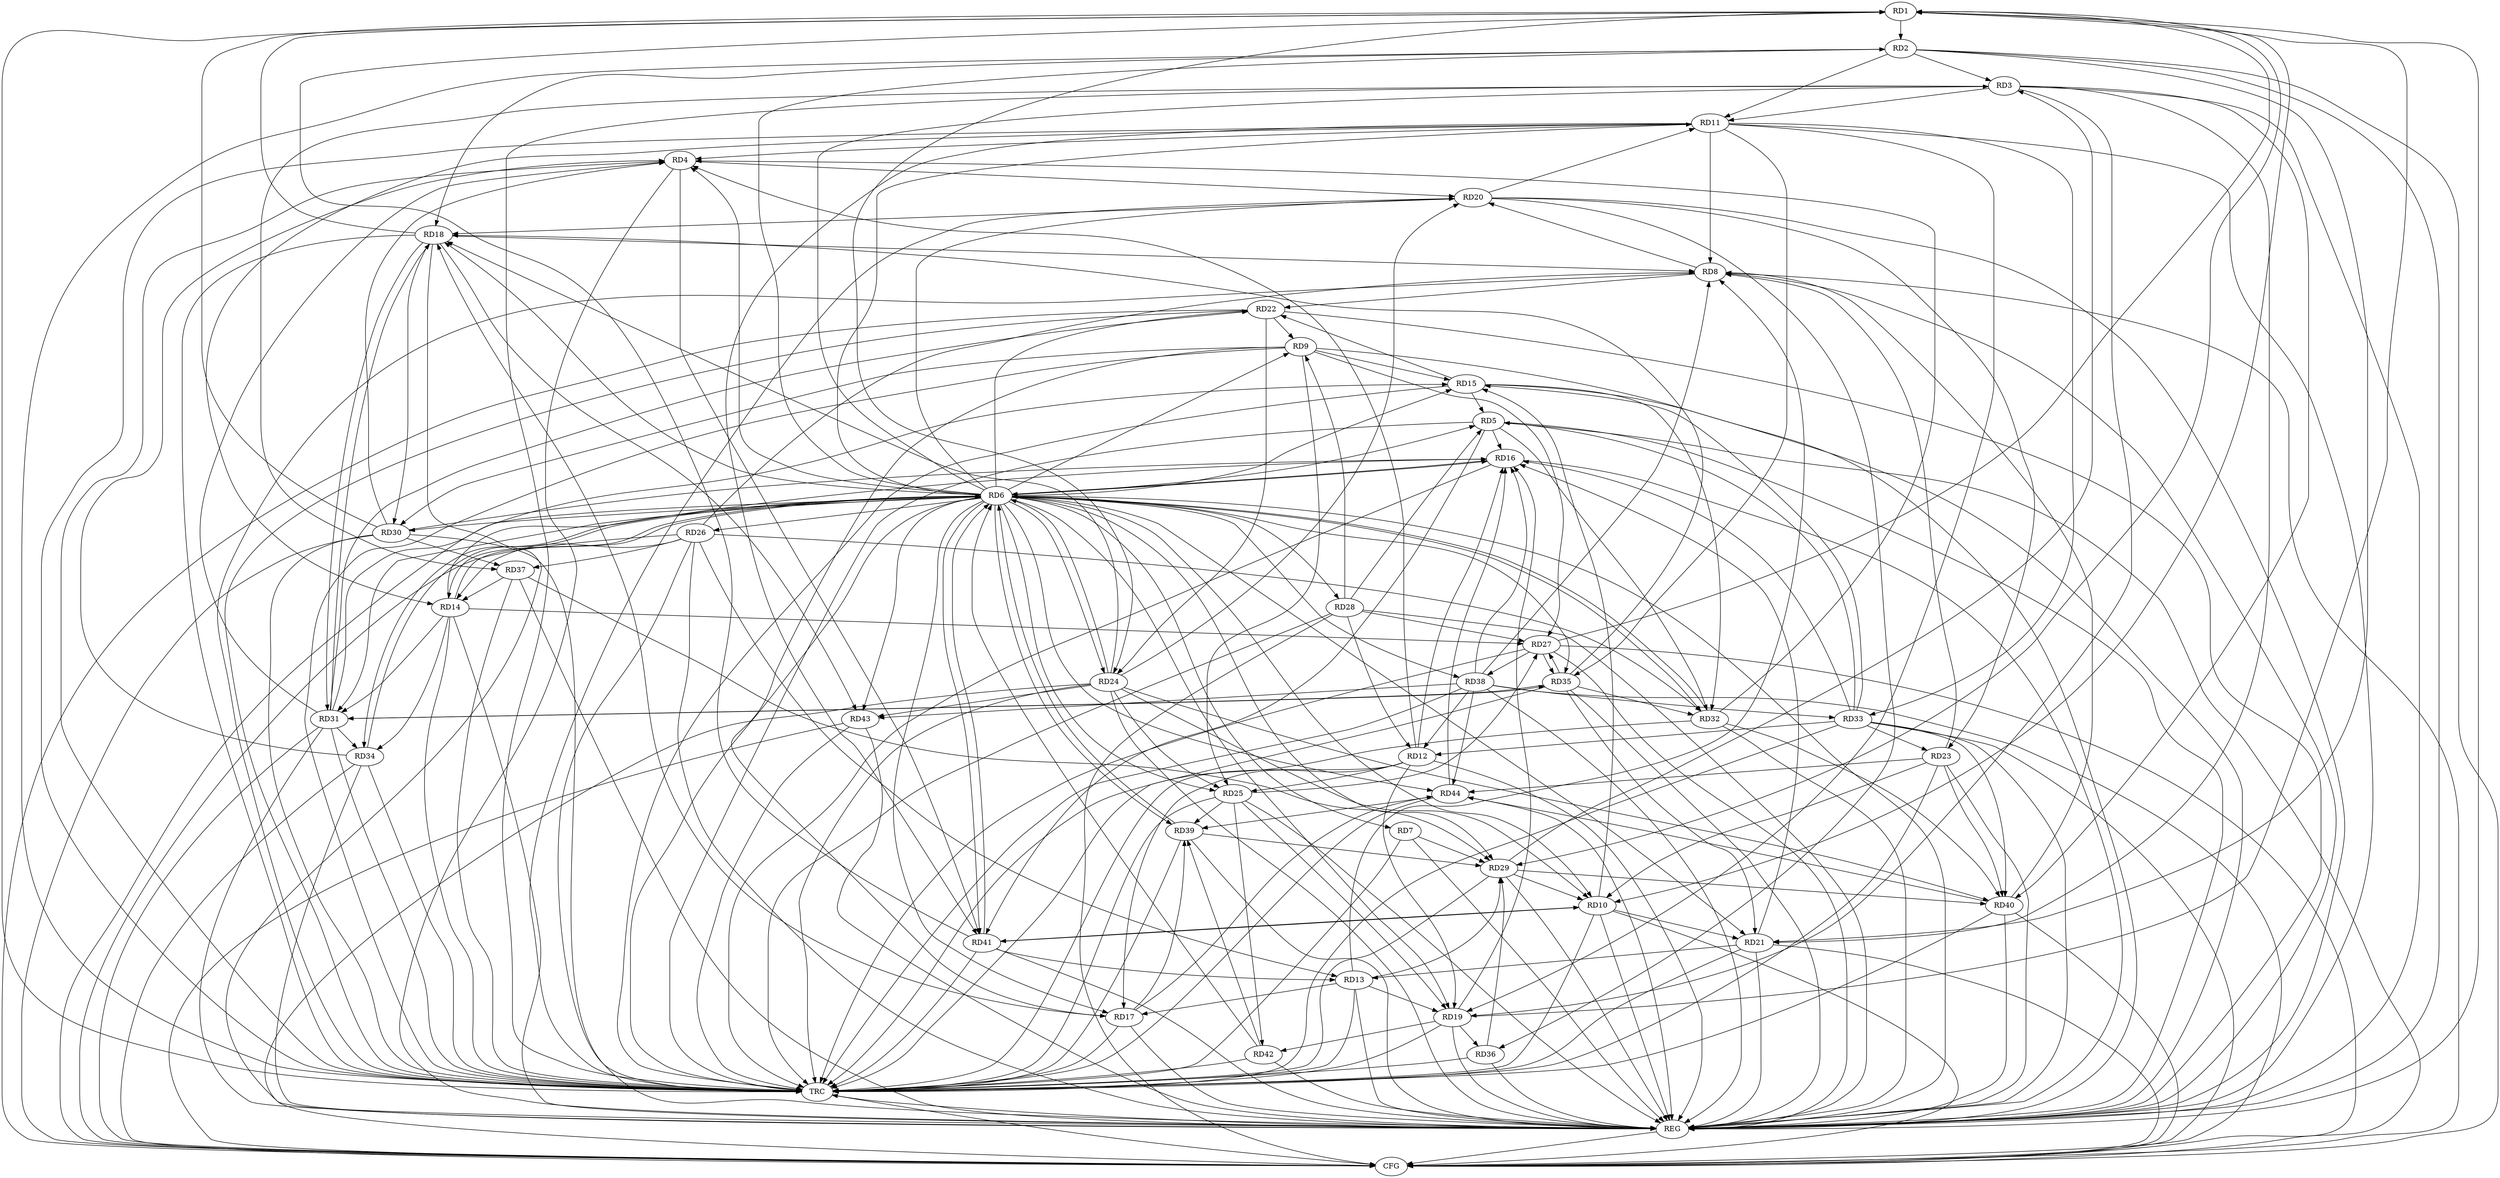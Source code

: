 strict digraph G {
  RD1 [ label="RD1" ];
  RD2 [ label="RD2" ];
  RD3 [ label="RD3" ];
  RD4 [ label="RD4" ];
  RD5 [ label="RD5" ];
  RD6 [ label="RD6" ];
  RD7 [ label="RD7" ];
  RD8 [ label="RD8" ];
  RD9 [ label="RD9" ];
  RD10 [ label="RD10" ];
  RD11 [ label="RD11" ];
  RD12 [ label="RD12" ];
  RD13 [ label="RD13" ];
  RD14 [ label="RD14" ];
  RD15 [ label="RD15" ];
  RD16 [ label="RD16" ];
  RD17 [ label="RD17" ];
  RD18 [ label="RD18" ];
  RD19 [ label="RD19" ];
  RD20 [ label="RD20" ];
  RD21 [ label="RD21" ];
  RD22 [ label="RD22" ];
  RD23 [ label="RD23" ];
  RD24 [ label="RD24" ];
  RD25 [ label="RD25" ];
  RD26 [ label="RD26" ];
  RD27 [ label="RD27" ];
  RD28 [ label="RD28" ];
  RD29 [ label="RD29" ];
  RD30 [ label="RD30" ];
  RD31 [ label="RD31" ];
  RD32 [ label="RD32" ];
  RD33 [ label="RD33" ];
  RD34 [ label="RD34" ];
  RD35 [ label="RD35" ];
  RD36 [ label="RD36" ];
  RD37 [ label="RD37" ];
  RD38 [ label="RD38" ];
  RD39 [ label="RD39" ];
  RD40 [ label="RD40" ];
  RD41 [ label="RD41" ];
  RD42 [ label="RD42" ];
  RD43 [ label="RD43" ];
  RD44 [ label="RD44" ];
  REG [ label="REG" ];
  CFG [ label="CFG" ];
  TRC [ label="TRC" ];
  RD1 -> RD2;
  RD1 -> RD10;
  RD18 -> RD1;
  RD19 -> RD1;
  RD1 -> RD24;
  RD27 -> RD1;
  RD1 -> RD29;
  RD30 -> RD1;
  RD41 -> RD1;
  RD2 -> RD3;
  RD2 -> RD11;
  RD2 -> RD18;
  RD2 -> RD21;
  RD3 -> RD11;
  RD3 -> RD19;
  RD3 -> RD21;
  RD29 -> RD3;
  RD3 -> RD37;
  RD3 -> RD40;
  RD11 -> RD4;
  RD12 -> RD4;
  RD4 -> RD20;
  RD30 -> RD4;
  RD31 -> RD4;
  RD32 -> RD4;
  RD34 -> RD4;
  RD4 -> RD41;
  RD15 -> RD5;
  RD5 -> RD16;
  RD28 -> RD5;
  RD5 -> RD32;
  RD33 -> RD5;
  RD5 -> RD41;
  RD6 -> RD11;
  RD14 -> RD6;
  RD6 -> RD16;
  RD16 -> RD6;
  RD6 -> RD17;
  RD6 -> RD20;
  RD24 -> RD6;
  RD32 -> RD6;
  RD6 -> RD34;
  RD34 -> RD6;
  RD6 -> RD38;
  RD6 -> RD39;
  RD39 -> RD6;
  RD41 -> RD6;
  RD42 -> RD6;
  RD6 -> RD44;
  RD7 -> RD29;
  RD11 -> RD8;
  RD13 -> RD8;
  RD18 -> RD8;
  RD8 -> RD20;
  RD8 -> RD22;
  RD23 -> RD8;
  RD26 -> RD8;
  RD38 -> RD8;
  RD40 -> RD8;
  RD9 -> RD15;
  RD9 -> RD17;
  RD22 -> RD9;
  RD9 -> RD25;
  RD9 -> RD27;
  RD28 -> RD9;
  RD9 -> RD30;
  RD10 -> RD15;
  RD10 -> RD21;
  RD23 -> RD10;
  RD24 -> RD10;
  RD29 -> RD10;
  RD10 -> RD41;
  RD41 -> RD10;
  RD11 -> RD14;
  RD11 -> RD19;
  RD20 -> RD11;
  RD11 -> RD33;
  RD11 -> RD35;
  RD11 -> RD41;
  RD12 -> RD16;
  RD12 -> RD17;
  RD12 -> RD19;
  RD12 -> RD25;
  RD28 -> RD12;
  RD33 -> RD12;
  RD38 -> RD12;
  RD13 -> RD17;
  RD13 -> RD19;
  RD21 -> RD13;
  RD26 -> RD13;
  RD13 -> RD29;
  RD41 -> RD13;
  RD14 -> RD16;
  RD26 -> RD14;
  RD14 -> RD27;
  RD14 -> RD31;
  RD14 -> RD34;
  RD37 -> RD14;
  RD15 -> RD22;
  RD31 -> RD15;
  RD15 -> RD32;
  RD33 -> RD15;
  RD19 -> RD16;
  RD21 -> RD16;
  RD30 -> RD16;
  RD33 -> RD16;
  RD38 -> RD16;
  RD44 -> RD16;
  RD17 -> RD18;
  RD17 -> RD39;
  RD17 -> RD44;
  RD20 -> RD18;
  RD24 -> RD18;
  RD18 -> RD30;
  RD18 -> RD31;
  RD31 -> RD18;
  RD35 -> RD18;
  RD18 -> RD43;
  RD25 -> RD19;
  RD19 -> RD36;
  RD19 -> RD42;
  RD20 -> RD23;
  RD24 -> RD20;
  RD20 -> RD36;
  RD35 -> RD21;
  RD22 -> RD24;
  RD31 -> RD22;
  RD33 -> RD23;
  RD23 -> RD40;
  RD23 -> RD44;
  RD24 -> RD25;
  RD24 -> RD40;
  RD24 -> RD43;
  RD25 -> RD27;
  RD25 -> RD39;
  RD25 -> RD42;
  RD26 -> RD32;
  RD26 -> RD37;
  RD28 -> RD27;
  RD27 -> RD35;
  RD35 -> RD27;
  RD27 -> RD38;
  RD36 -> RD29;
  RD37 -> RD29;
  RD39 -> RD29;
  RD29 -> RD40;
  RD30 -> RD37;
  RD31 -> RD34;
  RD31 -> RD35;
  RD35 -> RD31;
  RD35 -> RD32;
  RD32 -> RD40;
  RD38 -> RD33;
  RD33 -> RD40;
  RD38 -> RD43;
  RD38 -> RD44;
  RD42 -> RD39;
  RD44 -> RD39;
  RD40 -> RD44;
  RD1 -> REG;
  RD2 -> REG;
  RD3 -> REG;
  RD4 -> REG;
  RD5 -> REG;
  RD6 -> REG;
  RD7 -> REG;
  RD8 -> REG;
  RD9 -> REG;
  RD10 -> REG;
  RD11 -> REG;
  RD12 -> REG;
  RD13 -> REG;
  RD14 -> REG;
  RD15 -> REG;
  RD16 -> REG;
  RD17 -> REG;
  RD18 -> REG;
  RD19 -> REG;
  RD20 -> REG;
  RD21 -> REG;
  RD22 -> REG;
  RD23 -> REG;
  RD24 -> REG;
  RD25 -> REG;
  RD26 -> REG;
  RD27 -> REG;
  RD28 -> REG;
  RD29 -> REG;
  RD30 -> REG;
  RD31 -> REG;
  RD32 -> REG;
  RD33 -> REG;
  RD34 -> REG;
  RD35 -> REG;
  RD36 -> REG;
  RD37 -> REG;
  RD38 -> REG;
  RD39 -> REG;
  RD40 -> REG;
  RD41 -> REG;
  RD42 -> REG;
  RD43 -> REG;
  RD44 -> REG;
  RD28 -> CFG;
  RD24 -> CFG;
  RD33 -> CFG;
  RD6 -> CFG;
  RD38 -> CFG;
  RD40 -> CFG;
  RD22 -> CFG;
  RD34 -> CFG;
  RD10 -> CFG;
  RD43 -> CFG;
  RD2 -> CFG;
  RD31 -> CFG;
  RD30 -> CFG;
  RD26 -> CFG;
  RD8 -> CFG;
  RD27 -> CFG;
  RD5 -> CFG;
  RD21 -> CFG;
  REG -> CFG;
  RD1 -> TRC;
  RD2 -> TRC;
  RD3 -> TRC;
  RD4 -> TRC;
  RD5 -> TRC;
  RD6 -> TRC;
  RD7 -> TRC;
  RD8 -> TRC;
  RD9 -> TRC;
  RD10 -> TRC;
  RD11 -> TRC;
  RD12 -> TRC;
  RD13 -> TRC;
  RD14 -> TRC;
  RD15 -> TRC;
  RD16 -> TRC;
  RD17 -> TRC;
  RD18 -> TRC;
  RD19 -> TRC;
  RD20 -> TRC;
  RD21 -> TRC;
  RD22 -> TRC;
  RD23 -> TRC;
  RD24 -> TRC;
  RD25 -> TRC;
  RD26 -> TRC;
  RD27 -> TRC;
  RD28 -> TRC;
  RD29 -> TRC;
  RD30 -> TRC;
  RD31 -> TRC;
  RD32 -> TRC;
  RD33 -> TRC;
  RD34 -> TRC;
  RD35 -> TRC;
  RD36 -> TRC;
  RD37 -> TRC;
  RD38 -> TRC;
  RD39 -> TRC;
  RD40 -> TRC;
  RD41 -> TRC;
  RD42 -> TRC;
  RD43 -> TRC;
  RD44 -> TRC;
  CFG -> TRC;
  TRC -> REG;
  RD6 -> RD14;
  RD6 -> RD15;
  RD6 -> RD22;
  RD6 -> RD25;
  RD6 -> RD18;
  RD6 -> RD7;
  RD6 -> RD24;
  RD6 -> RD2;
  RD6 -> RD43;
  RD6 -> RD28;
  RD6 -> RD5;
  RD6 -> RD32;
  RD6 -> RD29;
  RD6 -> RD4;
  RD6 -> RD10;
  RD6 -> RD41;
  RD6 -> RD19;
  RD6 -> RD35;
  RD6 -> RD21;
  RD6 -> RD26;
  RD6 -> RD9;
  RD6 -> RD30;
  RD6 -> RD3;
  RD6 -> RD31;
}
